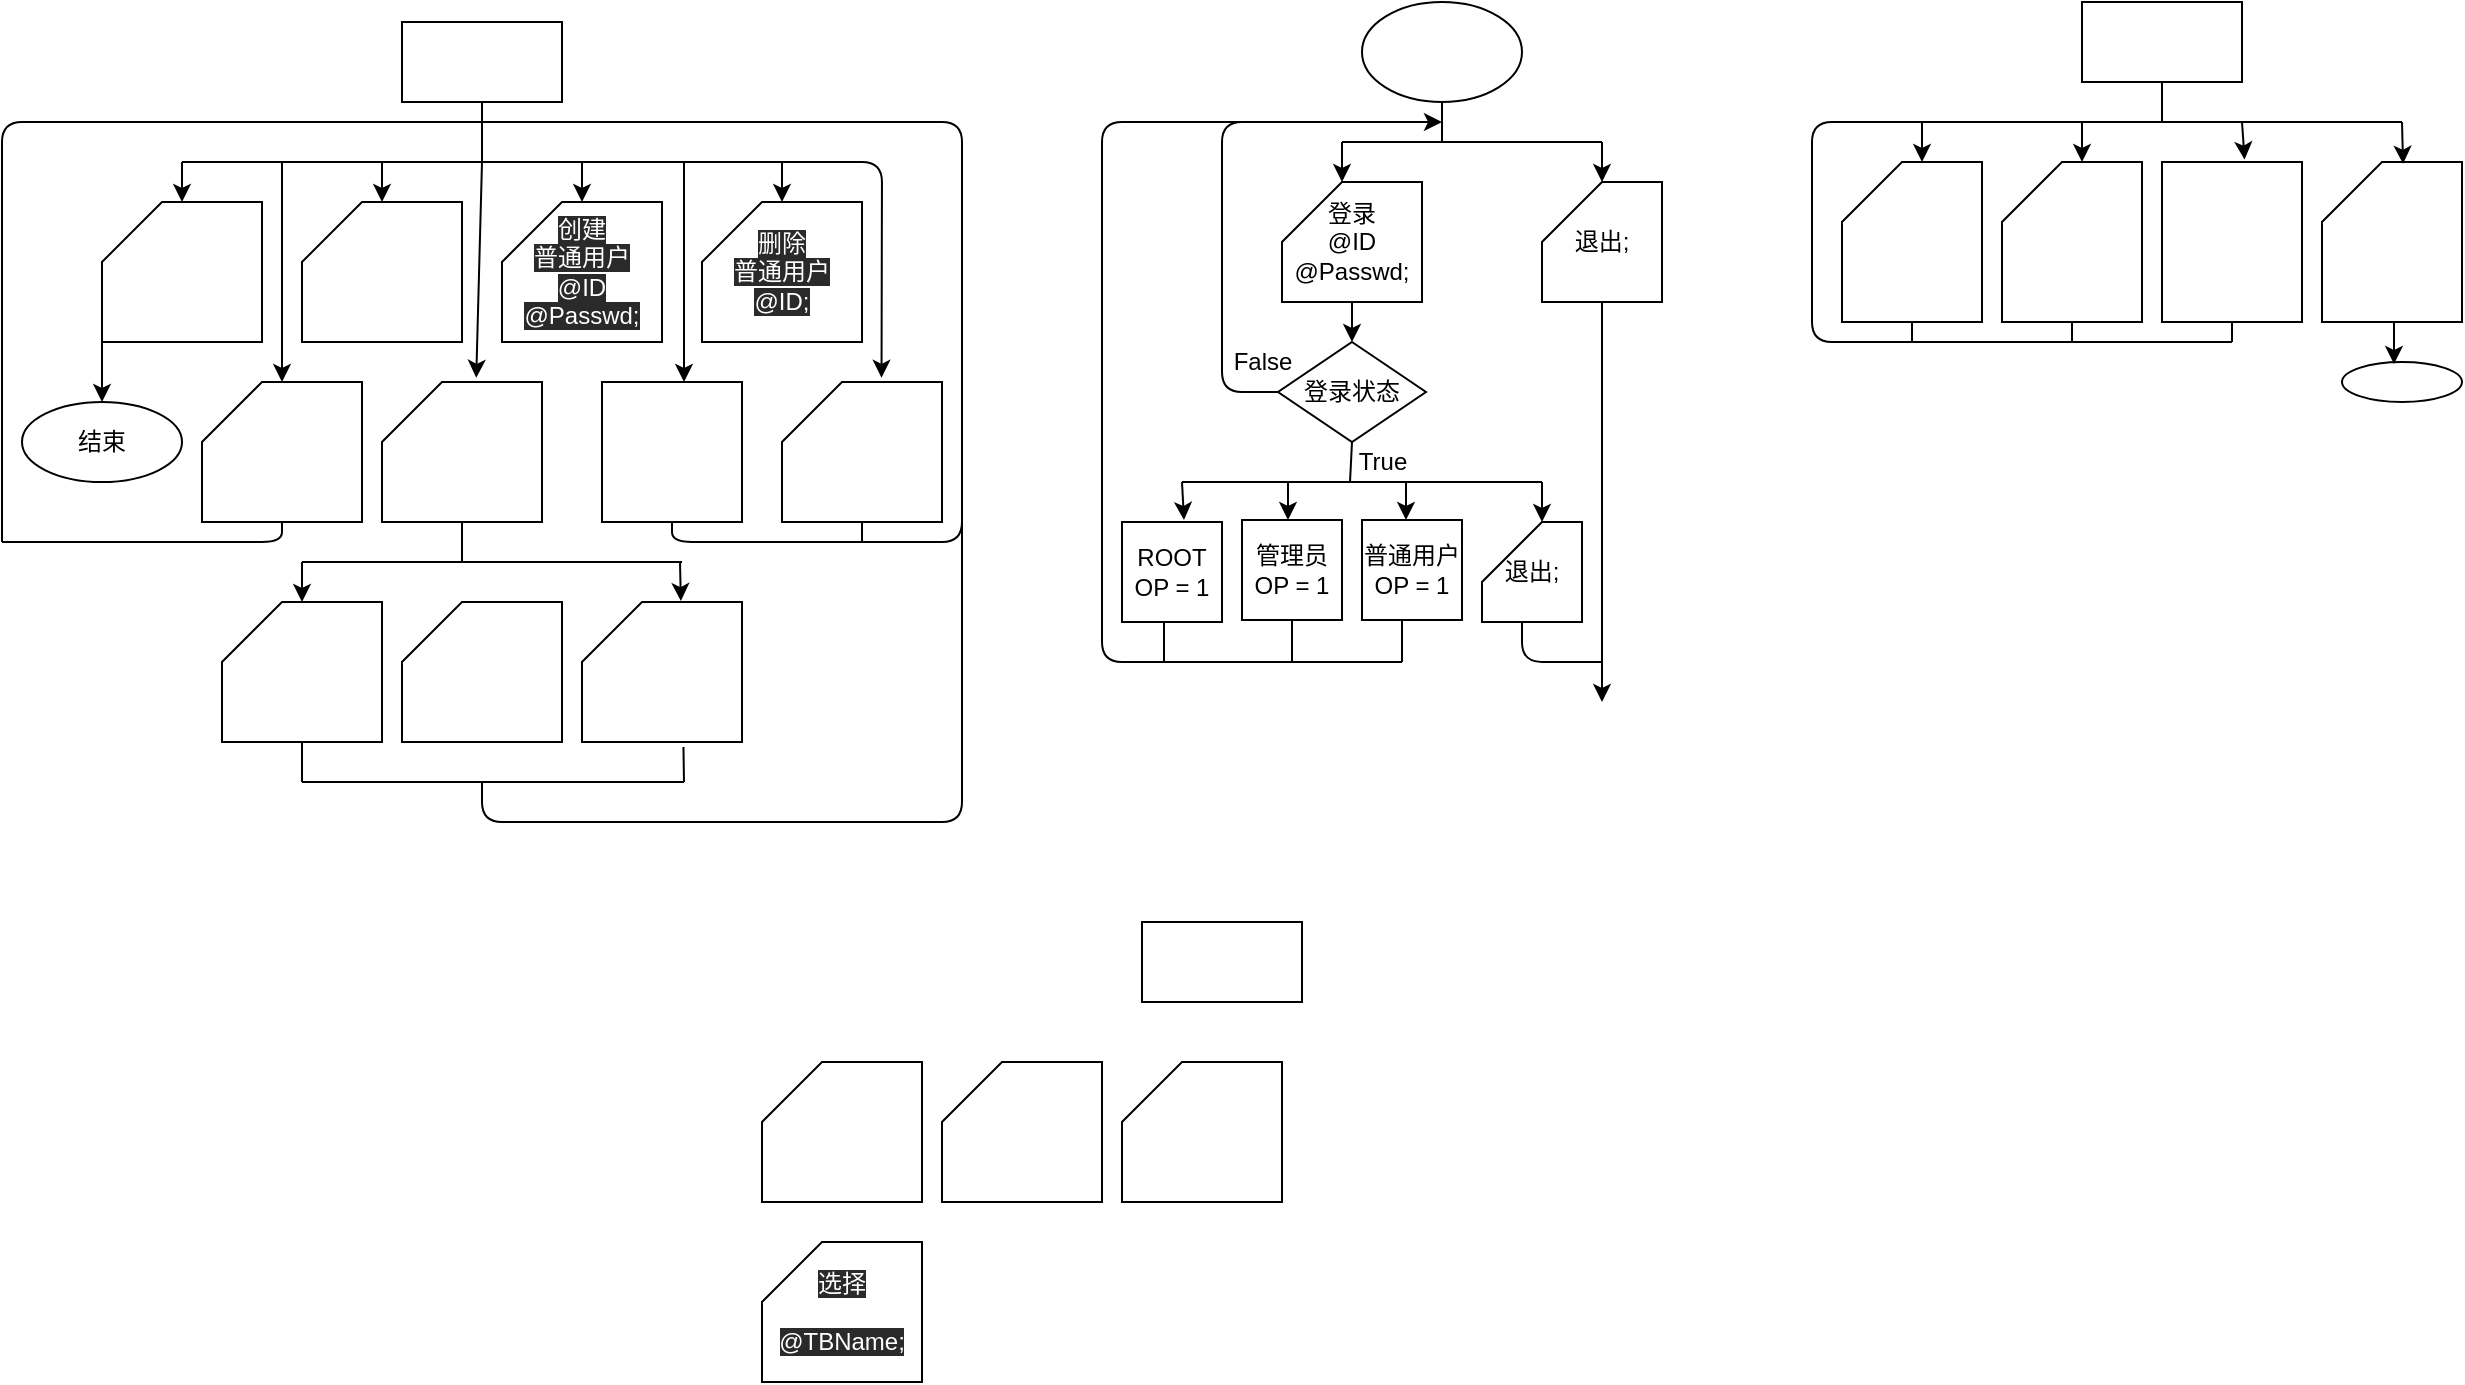 <mxfile>
    <diagram id="j706QnFWbmHLbnGnobgl" name="第 1 页">
        <mxGraphModel dx="636" dy="347" grid="1" gridSize="10" guides="0" tooltips="1" connect="1" arrows="1" fold="1" page="1" pageScale="1" pageWidth="4681" pageHeight="3300" background="none" math="0" shadow="0">
            <root>
                <mxCell id="0"/>
                <object label="Main" id="1">
                    <mxCell style="locked=1;" parent="0"/>
                </object>
                <mxCell id="315" value="开始" style="ellipse;whiteSpace=wrap;html=1;sketch=0;fillColor=none;gradientDirection=west;fontColor=#ffffff;strokeColor=default;fillStyle=auto;gradientColor=none;" parent="1" vertex="1">
                    <mxGeometry x="1940" y="950" width="80" height="50" as="geometry"/>
                </mxCell>
                <mxCell id="353" style="edgeStyle=none;html=1;exitX=0.5;exitY=1;exitDx=0;exitDy=0;exitPerimeter=0;" parent="1" source="333" target="343" edge="1">
                    <mxGeometry relative="1" as="geometry"/>
                </mxCell>
                <mxCell id="333" value="登录&lt;br&gt;@ID&lt;br&gt;@Passwd;" style="shape=card;whiteSpace=wrap;html=1;sketch=0;fillStyle=auto;fillColor=default;gradientColor=none;gradientDirection=west;" parent="1" vertex="1">
                    <mxGeometry x="1900" y="1040" width="70" height="60" as="geometry"/>
                </mxCell>
                <mxCell id="341" value="结束" style="ellipse;whiteSpace=wrap;html=1;sketch=0;fillColor=none;gradientDirection=west;fontColor=#ffffff;strokeColor=#FFFFFF;fillStyle=auto;gradientColor=none;" parent="1" vertex="1">
                    <mxGeometry x="2020" y="1300" width="80" height="50" as="geometry"/>
                </mxCell>
                <mxCell id="349" style="edgeStyle=none;html=1;exitX=0.5;exitY=1;exitDx=0;exitDy=0;exitPerimeter=0;" parent="1" source="342" edge="1">
                    <mxGeometry relative="1" as="geometry">
                        <mxPoint x="2060" y="1300" as="targetPoint"/>
                    </mxGeometry>
                </mxCell>
                <mxCell id="342" value="退出;" style="shape=card;whiteSpace=wrap;html=1;sketch=0;fillStyle=auto;fillColor=default;gradientColor=none;gradientDirection=west;" parent="1" vertex="1">
                    <mxGeometry x="2030" y="1040" width="60" height="60" as="geometry"/>
                </mxCell>
                <mxCell id="351" style="edgeStyle=none;html=1;exitX=0;exitY=0.5;exitDx=0;exitDy=0;" parent="1" source="343" edge="1">
                    <mxGeometry relative="1" as="geometry">
                        <mxPoint x="1980" y="1010" as="targetPoint"/>
                        <Array as="points">
                            <mxPoint x="1870" y="1145"/>
                            <mxPoint x="1870" y="1010"/>
                        </Array>
                        <mxPoint x="1890" y="1160" as="sourcePoint"/>
                    </mxGeometry>
                </mxCell>
                <mxCell id="343" value="登录状态" style="rhombus;whiteSpace=wrap;html=1;sketch=0;fillStyle=auto;fillColor=default;gradientColor=none;gradientDirection=west;" parent="1" vertex="1">
                    <mxGeometry x="1898" y="1120" width="74" height="50" as="geometry"/>
                </mxCell>
                <mxCell id="344" value="" style="endArrow=none;html=1;" parent="1" edge="1">
                    <mxGeometry width="50" height="50" relative="1" as="geometry">
                        <mxPoint x="1930" y="1020" as="sourcePoint"/>
                        <mxPoint x="2060" y="1020" as="targetPoint"/>
                    </mxGeometry>
                </mxCell>
                <mxCell id="346" value="" style="endArrow=none;html=1;entryX=0.5;entryY=1;entryDx=0;entryDy=0;" parent="1" target="315" edge="1">
                    <mxGeometry width="50" height="50" relative="1" as="geometry">
                        <mxPoint x="1980" y="1020" as="sourcePoint"/>
                        <mxPoint x="2070" y="1030" as="targetPoint"/>
                    </mxGeometry>
                </mxCell>
                <mxCell id="347" value="" style="endArrow=classic;html=1;" parent="1" edge="1">
                    <mxGeometry width="50" height="50" relative="1" as="geometry">
                        <mxPoint x="1930" y="1020" as="sourcePoint"/>
                        <mxPoint x="1930" y="1040" as="targetPoint"/>
                    </mxGeometry>
                </mxCell>
                <mxCell id="348" value="" style="endArrow=classic;html=1;entryX=0.5;entryY=0;entryDx=0;entryDy=0;entryPerimeter=0;" parent="1" target="342" edge="1">
                    <mxGeometry width="50" height="50" relative="1" as="geometry">
                        <mxPoint x="2060" y="1020" as="sourcePoint"/>
                        <mxPoint x="1870" y="1050" as="targetPoint"/>
                    </mxGeometry>
                </mxCell>
                <mxCell id="352" value="False" style="text;html=1;align=center;verticalAlign=middle;resizable=0;points=[];autosize=1;strokeColor=none;fillColor=none;" parent="1" vertex="1">
                    <mxGeometry x="1870" y="1120" width="40" height="20" as="geometry"/>
                </mxCell>
                <mxCell id="356" value="管理员&lt;br&gt;OP = 1" style="rounded=0;whiteSpace=wrap;html=1;" parent="1" vertex="1">
                    <mxGeometry x="1880" y="1209" width="50" height="50" as="geometry"/>
                </mxCell>
                <mxCell id="357" value="普通用户&lt;br&gt;OP = 1" style="rounded=0;whiteSpace=wrap;html=1;" parent="1" vertex="1">
                    <mxGeometry x="1940" y="1209" width="50" height="50" as="geometry"/>
                </mxCell>
                <mxCell id="362" value="" style="endArrow=none;html=1;" parent="1" edge="1">
                    <mxGeometry width="50" height="50" relative="1" as="geometry">
                        <mxPoint x="1850" y="1190" as="sourcePoint"/>
                        <mxPoint x="2030" y="1190" as="targetPoint"/>
                    </mxGeometry>
                </mxCell>
                <mxCell id="365" value="" style="endArrow=classic;html=1;entryX=0;entryY=0;entryDx=30;entryDy=0;entryPerimeter=0;" parent="1" edge="1">
                    <mxGeometry width="50" height="50" relative="1" as="geometry">
                        <mxPoint x="1850" y="1190" as="sourcePoint"/>
                        <mxPoint x="1851" y="1209" as="targetPoint"/>
                    </mxGeometry>
                </mxCell>
                <mxCell id="367" value="" style="endArrow=classic;html=1;entryX=0.5;entryY=0;entryDx=0;entryDy=0;" parent="1" edge="1">
                    <mxGeometry width="50" height="50" relative="1" as="geometry">
                        <mxPoint x="1903" y="1190" as="sourcePoint"/>
                        <mxPoint x="1903.0" y="1209" as="targetPoint"/>
                    </mxGeometry>
                </mxCell>
                <mxCell id="368" value="" style="endArrow=classic;html=1;entryX=0.5;entryY=0;entryDx=0;entryDy=0;" parent="1" edge="1">
                    <mxGeometry width="50" height="50" relative="1" as="geometry">
                        <mxPoint x="1962" y="1190" as="sourcePoint"/>
                        <mxPoint x="1962.0" y="1209" as="targetPoint"/>
                    </mxGeometry>
                </mxCell>
                <mxCell id="369" value="" style="endArrow=classic;html=1;entryX=0.6;entryY=0.02;entryDx=0;entryDy=0;entryPerimeter=0;" parent="1" edge="1">
                    <mxGeometry width="50" height="50" relative="1" as="geometry">
                        <mxPoint x="2030" y="1190" as="sourcePoint"/>
                        <mxPoint x="2030.0" y="1210" as="targetPoint"/>
                    </mxGeometry>
                </mxCell>
                <mxCell id="372" value="True" style="text;html=1;align=center;verticalAlign=middle;resizable=0;points=[];autosize=1;strokeColor=none;fillColor=none;" parent="1" vertex="1">
                    <mxGeometry x="1930" y="1170" width="40" height="20" as="geometry"/>
                </mxCell>
                <mxCell id="373" value="" style="endArrow=none;html=1;" parent="1" edge="1">
                    <mxGeometry width="50" height="50" relative="1" as="geometry">
                        <mxPoint x="1960" y="1280" as="sourcePoint"/>
                        <mxPoint x="1880" y="1010" as="targetPoint"/>
                        <Array as="points">
                            <mxPoint x="1810" y="1280"/>
                            <mxPoint x="1810" y="1010"/>
                        </Array>
                    </mxGeometry>
                </mxCell>
                <mxCell id="375" value="" style="endArrow=none;html=1;" parent="1" edge="1">
                    <mxGeometry width="50" height="50" relative="1" as="geometry">
                        <mxPoint x="2060" y="1280" as="sourcePoint"/>
                        <mxPoint x="2020" y="1260" as="targetPoint"/>
                        <Array as="points">
                            <mxPoint x="2020" y="1280"/>
                        </Array>
                    </mxGeometry>
                </mxCell>
                <mxCell id="376" value="" style="endArrow=none;html=1;entryX=0.5;entryY=1;entryDx=0;entryDy=0;" parent="1" target="343" edge="1">
                    <mxGeometry width="50" height="50" relative="1" as="geometry">
                        <mxPoint x="1934" y="1190" as="sourcePoint"/>
                        <mxPoint x="1939" y="1170" as="targetPoint"/>
                    </mxGeometry>
                </mxCell>
                <mxCell id="377" value="" style="endArrow=none;html=1;entryX=0.5;entryY=1;entryDx=0;entryDy=0;" parent="1" edge="1">
                    <mxGeometry width="50" height="50" relative="1" as="geometry">
                        <mxPoint x="1960" y="1280" as="sourcePoint"/>
                        <mxPoint x="1960" y="1259.0" as="targetPoint"/>
                    </mxGeometry>
                </mxCell>
                <mxCell id="378" value="" style="endArrow=none;html=1;entryX=0.5;entryY=1;entryDx=0;entryDy=0;" parent="1" target="356" edge="1">
                    <mxGeometry width="50" height="50" relative="1" as="geometry">
                        <mxPoint x="1905" y="1280" as="sourcePoint"/>
                        <mxPoint x="1700.0" y="1220" as="targetPoint"/>
                    </mxGeometry>
                </mxCell>
                <mxCell id="379" value="" style="endArrow=none;html=1;entryX=0.5;entryY=1;entryDx=0;entryDy=0;" parent="1" edge="1">
                    <mxGeometry width="50" height="50" relative="1" as="geometry">
                        <mxPoint x="1841" y="1280" as="sourcePoint"/>
                        <mxPoint x="1841" y="1260" as="targetPoint"/>
                    </mxGeometry>
                </mxCell>
                <mxCell id="381" value="退出;" style="shape=card;whiteSpace=wrap;html=1;sketch=0;fillStyle=auto;fillColor=default;gradientColor=none;gradientDirection=west;" parent="1" vertex="1">
                    <mxGeometry x="2000" y="1210" width="50" height="50" as="geometry"/>
                </mxCell>
                <mxCell id="382" value="ROOT&lt;br&gt;OP = 1" style="rounded=0;whiteSpace=wrap;html=1;" parent="1" vertex="1">
                    <mxGeometry x="1820" y="1210" width="50" height="50" as="geometry"/>
                </mxCell>
                <object label="ROOT" id="35">
                    <mxCell style="" parent="0"/>
                </object>
                <mxCell id="272" value="结束" style="ellipse;whiteSpace=wrap;html=1;fillColor=none;strokeColor=default;fontColor=#ffffff;rounded=0;gradientDirection=west;sketch=0;fillStyle=auto;gradientColor=none;" parent="35" vertex="1">
                    <mxGeometry x="2430" y="1130" width="60" height="20" as="geometry"/>
                </mxCell>
                <mxCell id="274" value="" style="endArrow=none;html=1;strokeColor=default;fontSize=12;fillColor=none;fontColor=#ffffff;sketch=0;gradientDirection=west;fillStyle=auto;gradientColor=none;" parent="35" edge="1">
                    <mxGeometry width="50" height="50" relative="1" as="geometry">
                        <mxPoint x="2290" y="1010" as="sourcePoint"/>
                        <mxPoint x="2460" y="1010" as="targetPoint"/>
                    </mxGeometry>
                </mxCell>
                <mxCell id="275" value="" style="endArrow=classic;html=1;strokeColor=default;fontSize=12;fillColor=none;fontColor=#ffffff;sketch=0;gradientDirection=west;fillStyle=auto;gradientColor=none;" parent="35" edge="1">
                    <mxGeometry width="50" height="50" relative="1" as="geometry">
                        <mxPoint x="2220" y="1010" as="sourcePoint"/>
                        <mxPoint x="2220" y="1030" as="targetPoint"/>
                    </mxGeometry>
                </mxCell>
                <mxCell id="276" value="" style="endArrow=classic;html=1;entryX=0.59;entryY=-0.015;entryDx=0;entryDy=0;strokeColor=default;fontSize=12;fillColor=none;fontColor=#ffffff;sketch=0;gradientDirection=west;fillStyle=auto;gradientColor=none;entryPerimeter=0;" parent="35" edge="1" target="391">
                    <mxGeometry width="50" height="50" relative="1" as="geometry">
                        <mxPoint x="2380" y="1010" as="sourcePoint"/>
                        <mxPoint x="2410" y="1030" as="targetPoint"/>
                    </mxGeometry>
                </mxCell>
                <mxCell id="277" value="" style="endArrow=classic;html=1;strokeColor=default;fontSize=12;fillColor=none;fontColor=#ffffff;sketch=0;gradientDirection=west;fillStyle=auto;gradientColor=none;" parent="35" edge="1">
                    <mxGeometry width="50" height="50" relative="1" as="geometry">
                        <mxPoint x="2300" y="1010" as="sourcePoint"/>
                        <mxPoint x="2300" y="1030" as="targetPoint"/>
                    </mxGeometry>
                </mxCell>
                <mxCell id="278" value="" style="endArrow=none;html=1;entryX=0.5;entryY=1;entryDx=0;entryDy=0;strokeColor=default;fontSize=12;fillColor=none;fontColor=#ffffff;sketch=0;gradientDirection=west;fillStyle=auto;gradientColor=none;" parent="35" target="280" edge="1">
                    <mxGeometry width="50" height="50" relative="1" as="geometry">
                        <mxPoint x="2340" y="1010" as="sourcePoint"/>
                        <mxPoint x="2140" y="1060" as="targetPoint"/>
                    </mxGeometry>
                </mxCell>
                <mxCell id="280" value="Root用户&lt;br&gt;OP = 0" style="rounded=0;whiteSpace=wrap;html=1;fillColor=none;fontColor=#ffffff;strokeColor=default;sketch=0;gradientDirection=west;fillStyle=auto;gradientColor=none;" parent="35" vertex="1">
                    <mxGeometry x="2300" y="950" width="80" height="40" as="geometry"/>
                </mxCell>
                <mxCell id="282" value="" style="edgeStyle=none;html=1;strokeColor=default;fontSize=12;fillColor=none;fontColor=#ffffff;sketch=0;gradientDirection=west;fillStyle=auto;gradientColor=none;exitX=0.5;exitY=1;exitDx=0;exitDy=0;exitPerimeter=0;" parent="35" edge="1">
                    <mxGeometry relative="1" as="geometry">
                        <mxPoint x="2456" y="1110" as="sourcePoint"/>
                        <mxPoint x="2456" y="1131" as="targetPoint"/>
                    </mxGeometry>
                </mxCell>
                <mxCell id="385" value="&lt;span style=&quot;color: rgb(255 , 255 , 255)&quot;&gt;创建&lt;/span&gt;&lt;br style=&quot;color: rgb(255 , 255 , 255)&quot;&gt;&lt;span style=&quot;color: rgb(255 , 255 , 255)&quot;&gt;管理员&lt;/span&gt;&lt;br style=&quot;color: rgb(255 , 255 , 255)&quot;&gt;&lt;span style=&quot;color: rgb(255 , 255 , 255)&quot;&gt;@ID&lt;/span&gt;&lt;br style=&quot;color: rgb(255 , 255 , 255)&quot;&gt;&lt;span style=&quot;color: rgb(255 , 255 , 255)&quot;&gt;@Passwd;&lt;/span&gt;" style="shape=card;whiteSpace=wrap;html=1;sketch=0;fillStyle=auto;fillColor=default;gradientColor=none;gradientDirection=west;" parent="35" vertex="1">
                    <mxGeometry x="2260" y="1030" width="70" height="80" as="geometry"/>
                </mxCell>
                <mxCell id="387" value="&lt;span style=&quot;color: rgb(255 , 255 , 255)&quot;&gt;删除&lt;/span&gt;&lt;br style=&quot;color: rgb(255 , 255 , 255)&quot;&gt;&lt;span style=&quot;color: rgb(255 , 255 , 255)&quot;&gt;管理员&lt;/span&gt;&lt;br style=&quot;color: rgb(255 , 255 , 255)&quot;&gt;&lt;span style=&quot;color: rgb(255 , 255 , 255)&quot;&gt;@ID;&lt;/span&gt;" style="shape=card;whiteSpace=wrap;html=1;sketch=0;fillStyle=auto;fillColor=default;gradientColor=none;gradientDirection=west;" parent="35" vertex="1">
                    <mxGeometry x="2180" y="1030" width="70" height="80" as="geometry"/>
                </mxCell>
                <mxCell id="390" value="&lt;font color=&quot;#ffffff&quot;&gt;退出;&lt;/font&gt;" style="shape=card;whiteSpace=wrap;html=1;sketch=0;fillStyle=auto;fillColor=default;gradientColor=none;gradientDirection=west;" parent="35" vertex="1">
                    <mxGeometry x="2420" y="1030" width="70" height="80" as="geometry"/>
                </mxCell>
                <mxCell id="391" value="管理员用户&lt;br&gt;OP&amp;nbsp; = 1" style="rounded=0;whiteSpace=wrap;html=1;gradientDirection=west;fillColor=none;fontColor=#ffffff;strokeColor=default;sketch=0;fillStyle=auto;gradientColor=none;" parent="35" vertex="1">
                    <mxGeometry x="2340" y="1030" width="70" height="80" as="geometry"/>
                </mxCell>
                <mxCell id="393" value="" style="endArrow=none;html=1;strokeColor=default;" parent="35" edge="1">
                    <mxGeometry width="50" height="50" relative="1" as="geometry">
                        <mxPoint x="2295" y="1010" as="sourcePoint"/>
                        <mxPoint x="2375" y="1120" as="targetPoint"/>
                        <Array as="points">
                            <mxPoint x="2165" y="1010"/>
                            <mxPoint x="2165" y="1120"/>
                        </Array>
                    </mxGeometry>
                </mxCell>
                <mxCell id="395" value="" style="endArrow=none;html=1;strokeColor=default;entryX=0.5;entryY=1;entryDx=0;entryDy=0;entryPerimeter=0;" parent="35" target="385" edge="1">
                    <mxGeometry width="50" height="50" relative="1" as="geometry">
                        <mxPoint x="2295" y="1120" as="sourcePoint"/>
                        <mxPoint x="2280" y="1040" as="targetPoint"/>
                    </mxGeometry>
                </mxCell>
                <mxCell id="396" value="" style="endArrow=none;html=1;strokeColor=default;entryX=0.5;entryY=1;entryDx=0;entryDy=0;" parent="35" target="391" edge="1">
                    <mxGeometry width="50" height="50" relative="1" as="geometry">
                        <mxPoint x="2375" y="1120" as="sourcePoint"/>
                        <mxPoint x="2290" y="1050" as="targetPoint"/>
                    </mxGeometry>
                </mxCell>
                <mxCell id="397" value="" style="endArrow=none;html=1;strokeColor=default;exitX=0.5;exitY=1;exitDx=0;exitDy=0;exitPerimeter=0;" parent="35" source="387" edge="1">
                    <mxGeometry width="50" height="50" relative="1" as="geometry">
                        <mxPoint x="2250" y="1110" as="sourcePoint"/>
                        <mxPoint x="2215" y="1120" as="targetPoint"/>
                    </mxGeometry>
                </mxCell>
                <mxCell id="462" value="" style="endArrow=classic;html=1;entryX=0.579;entryY=0.011;entryDx=0;entryDy=0;strokeColor=default;fontSize=12;fillColor=none;fontColor=#ffffff;sketch=0;gradientDirection=west;fillStyle=auto;gradientColor=none;entryPerimeter=0;" edge="1" parent="35" target="390">
                    <mxGeometry width="50" height="50" relative="1" as="geometry">
                        <mxPoint x="2460" y="1010" as="sourcePoint"/>
                        <mxPoint x="2391.3" y="1038.8" as="targetPoint"/>
                    </mxGeometry>
                </mxCell>
                <object label="管理员" id="285">
                    <mxCell style="locked=1;" parent="0"/>
                </object>
                <mxCell id="291" value="" style="endArrow=none;html=1;fillColor=none;strokeColor=default;fontSize=12;fontColor=#ffffff;sketch=0;gradientDirection=west;fillStyle=auto;gradientColor=none;" parent="285" edge="1">
                    <mxGeometry width="50" height="50" relative="1" as="geometry">
                        <mxPoint x="1350" y="1030" as="sourcePoint"/>
                        <mxPoint x="1650" y="1030" as="targetPoint"/>
                    </mxGeometry>
                </mxCell>
                <mxCell id="295" value="" style="endArrow=none;html=1;entryX=0.5;entryY=1;entryDx=0;entryDy=0;fillColor=none;strokeColor=default;fontSize=12;fontColor=#ffffff;sketch=0;gradientDirection=west;fillStyle=auto;gradientColor=none;" parent="285" target="297" edge="1">
                    <mxGeometry width="50" height="50" relative="1" as="geometry">
                        <mxPoint x="1500" y="1030" as="sourcePoint"/>
                        <mxPoint x="1460" y="1080" as="targetPoint"/>
                    </mxGeometry>
                </mxCell>
                <mxCell id="297" value="管理员用户&lt;br&gt;OP = 1" style="rounded=0;whiteSpace=wrap;html=1;fillColor=none;fontColor=#ffffff;strokeColor=default;sketch=0;gradientDirection=west;fillStyle=auto;gradientColor=none;" parent="285" vertex="1">
                    <mxGeometry x="1460" y="960" width="80" height="40" as="geometry"/>
                </mxCell>
                <mxCell id="301" value="普通用户&lt;br&gt;OP&amp;nbsp; = 2" style="rounded=0;whiteSpace=wrap;html=1;gradientDirection=west;fillColor=none;fontColor=#ffffff;strokeColor=default;sketch=0;fillStyle=auto;gradientColor=none;" parent="285" vertex="1">
                    <mxGeometry x="1560" y="1140" width="70" height="70" as="geometry"/>
                </mxCell>
                <mxCell id="312" value="" style="ellipse;whiteSpace=wrap;html=1;sketch=0;fillColor=none;gradientColor=none;gradientDirection=west;opacity=0;strokeColor=default;fontColor=#ffffff;fillStyle=auto;" parent="285" vertex="1">
                    <mxGeometry x="1820" y="1170" width="120" height="80" as="geometry"/>
                </mxCell>
                <mxCell id="313" value="" style="ellipse;whiteSpace=wrap;html=1;sketch=0;fillColor=none;gradientColor=none;gradientDirection=west;opacity=0;strokeColor=default;fontColor=#ffffff;fillStyle=auto;" parent="285" vertex="1">
                    <mxGeometry x="1820" y="1170" width="120" height="80" as="geometry"/>
                </mxCell>
                <mxCell id="400" value="&lt;span style=&quot;color: rgb(255 , 255 , 255)&quot;&gt;删除&lt;/span&gt;&lt;br style=&quot;color: rgb(255 , 255 , 255)&quot;&gt;&lt;span style=&quot;color: rgb(255 , 255 , 255)&quot;&gt;数据库&lt;/span&gt;&lt;br style=&quot;color: rgb(255 , 255 , 255)&quot;&gt;&lt;span style=&quot;color: rgb(255 , 255 , 255)&quot;&gt;@DBName;&lt;/span&gt;" style="shape=card;whiteSpace=wrap;html=1;sketch=0;fillStyle=auto;fillColor=default;gradientColor=none;gradientDirection=west;" vertex="1" parent="285">
                    <mxGeometry x="1360" y="1140" width="80" height="70" as="geometry"/>
                </mxCell>
                <mxCell id="401" value="&lt;span style=&quot;font-family: helvetica; font-size: 12px; font-style: normal; font-weight: 400; letter-spacing: normal; text-align: center; text-indent: 0px; text-transform: none; word-spacing: 0px; background-color: rgb(42, 42, 42); color: rgb(255, 255, 255);&quot;&gt;删除&lt;/span&gt;&lt;br style=&quot;font-family: helvetica; font-size: 12px; font-style: normal; font-weight: 400; letter-spacing: normal; text-align: center; text-indent: 0px; text-transform: none; word-spacing: 0px; background-color: rgb(42, 42, 42); color: rgb(255, 255, 255);&quot;&gt;&lt;span style=&quot;font-family: helvetica; font-size: 12px; font-style: normal; font-weight: 400; letter-spacing: normal; text-align: center; text-indent: 0px; text-transform: none; word-spacing: 0px; background-color: rgb(42, 42, 42); color: rgb(255, 255, 255);&quot;&gt;普通用户&lt;/span&gt;&lt;br style=&quot;font-family: helvetica; font-size: 12px; font-style: normal; font-weight: 400; letter-spacing: normal; text-align: center; text-indent: 0px; text-transform: none; word-spacing: 0px; background-color: rgb(42, 42, 42); color: rgb(255, 255, 255);&quot;&gt;&lt;span style=&quot;font-family: helvetica; font-size: 12px; font-style: normal; font-weight: 400; letter-spacing: normal; text-align: center; text-indent: 0px; text-transform: none; word-spacing: 0px; background-color: rgb(42, 42, 42); color: rgb(255, 255, 255);&quot;&gt;@ID;&lt;/span&gt;" style="shape=card;whiteSpace=wrap;html=1;sketch=0;fillStyle=auto;fillColor=default;gradientColor=none;gradientDirection=west;" vertex="1" parent="285">
                    <mxGeometry x="1610" y="1050" width="80" height="70" as="geometry"/>
                </mxCell>
                <mxCell id="402" value="&lt;span style=&quot;color: rgb(255 , 255 , 255)&quot;&gt;创建&lt;/span&gt;&lt;br style=&quot;color: rgb(255 , 255 , 255)&quot;&gt;&lt;span style=&quot;color: rgb(255 , 255 , 255)&quot;&gt;数据库&lt;/span&gt;&lt;br style=&quot;color: rgb(255 , 255 , 255)&quot;&gt;&lt;span style=&quot;color: rgb(255 , 255 , 255)&quot;&gt;@DBName;&lt;/span&gt;" style="shape=card;whiteSpace=wrap;html=1;sketch=0;fillStyle=auto;fillColor=default;gradientColor=none;gradientDirection=west;" vertex="1" parent="285">
                    <mxGeometry x="1410" y="1050" width="80" height="70" as="geometry"/>
                </mxCell>
                <mxCell id="403" value="&lt;span style=&quot;color: rgb(255, 255, 255); font-family: helvetica; font-size: 12px; font-style: normal; font-weight: 400; letter-spacing: normal; text-align: center; text-indent: 0px; text-transform: none; word-spacing: 0px; background-color: rgb(42, 42, 42); display: inline; float: none;&quot;&gt;创建&lt;/span&gt;&lt;br style=&quot;color: rgb(255, 255, 255); font-family: helvetica; font-size: 12px; font-style: normal; font-weight: 400; letter-spacing: normal; text-align: center; text-indent: 0px; text-transform: none; word-spacing: 0px; background-color: rgb(42, 42, 42);&quot;&gt;&lt;span style=&quot;color: rgb(255, 255, 255); font-family: helvetica; font-size: 12px; font-style: normal; font-weight: 400; letter-spacing: normal; text-align: center; text-indent: 0px; text-transform: none; word-spacing: 0px; background-color: rgb(42, 42, 42); display: inline; float: none;&quot;&gt;普通用户&lt;/span&gt;&lt;br style=&quot;color: rgb(255, 255, 255); font-family: helvetica; font-size: 12px; font-style: normal; font-weight: 400; letter-spacing: normal; text-align: center; text-indent: 0px; text-transform: none; word-spacing: 0px; background-color: rgb(42, 42, 42);&quot;&gt;&lt;span style=&quot;color: rgb(255, 255, 255); font-family: helvetica; font-size: 12px; font-style: normal; font-weight: 400; letter-spacing: normal; text-align: center; text-indent: 0px; text-transform: none; word-spacing: 0px; background-color: rgb(42, 42, 42); display: inline; float: none;&quot;&gt;@ID&lt;/span&gt;&lt;br style=&quot;color: rgb(255, 255, 255); font-family: helvetica; font-size: 12px; font-style: normal; font-weight: 400; letter-spacing: normal; text-align: center; text-indent: 0px; text-transform: none; word-spacing: 0px; background-color: rgb(42, 42, 42);&quot;&gt;&lt;span style=&quot;color: rgb(255, 255, 255); font-family: helvetica; font-size: 12px; font-style: normal; font-weight: 400; letter-spacing: normal; text-align: center; text-indent: 0px; text-transform: none; word-spacing: 0px; background-color: rgb(42, 42, 42); display: inline; float: none;&quot;&gt;@Passwd;&lt;/span&gt;" style="shape=card;whiteSpace=wrap;html=1;sketch=0;fillStyle=auto;fillColor=default;gradientColor=none;gradientDirection=west;" vertex="1" parent="285">
                    <mxGeometry x="1510" y="1050" width="80" height="70" as="geometry"/>
                </mxCell>
                <mxCell id="429" style="edgeStyle=none;html=1;exitX=0;exitY=0;exitDx=0;exitDy=50;exitPerimeter=0;entryX=0.5;entryY=0;entryDx=0;entryDy=0;" edge="1" parent="285" source="414" target="428">
                    <mxGeometry relative="1" as="geometry">
                        <mxPoint x="1270" y="1100" as="targetPoint"/>
                    </mxGeometry>
                </mxCell>
                <mxCell id="414" value="&lt;font color=&quot;#ffffff&quot;&gt;退出;&lt;/font&gt;" style="shape=card;whiteSpace=wrap;html=1;sketch=0;fillStyle=auto;fillColor=default;gradientColor=none;gradientDirection=west;" vertex="1" parent="285">
                    <mxGeometry x="1310" y="1050" width="80" height="70" as="geometry"/>
                </mxCell>
                <mxCell id="422" value="" style="endArrow=classic;html=1;entryX=0.5;entryY=0;entryDx=0;entryDy=0;entryPerimeter=0;" edge="1" parent="285" target="414">
                    <mxGeometry width="50" height="50" relative="1" as="geometry">
                        <mxPoint x="1350" y="1030" as="sourcePoint"/>
                        <mxPoint x="1320" y="1050" as="targetPoint"/>
                    </mxGeometry>
                </mxCell>
                <mxCell id="423" value="" style="endArrow=classic;html=1;entryX=0.5;entryY=0;entryDx=0;entryDy=0;entryPerimeter=0;" edge="1" parent="285" target="400">
                    <mxGeometry width="50" height="50" relative="1" as="geometry">
                        <mxPoint x="1400" y="1030" as="sourcePoint"/>
                        <mxPoint x="1610" y="1080" as="targetPoint"/>
                    </mxGeometry>
                </mxCell>
                <mxCell id="424" value="" style="endArrow=classic;html=1;entryX=0.5;entryY=0;entryDx=0;entryDy=0;entryPerimeter=0;" edge="1" parent="285" target="402">
                    <mxGeometry width="50" height="50" relative="1" as="geometry">
                        <mxPoint x="1450" y="1030" as="sourcePoint"/>
                        <mxPoint x="1620" y="1090" as="targetPoint"/>
                    </mxGeometry>
                </mxCell>
                <mxCell id="425" value="" style="endArrow=classic;html=1;entryX=0.5;entryY=0;entryDx=0;entryDy=0;entryPerimeter=0;" edge="1" parent="285" target="403">
                    <mxGeometry width="50" height="50" relative="1" as="geometry">
                        <mxPoint x="1550" y="1030" as="sourcePoint"/>
                        <mxPoint x="1630" y="1100" as="targetPoint"/>
                    </mxGeometry>
                </mxCell>
                <mxCell id="426" value="" style="endArrow=classic;html=1;entryX=0.5;entryY=0;entryDx=0;entryDy=0;entryPerimeter=0;" edge="1" parent="285" target="401">
                    <mxGeometry width="50" height="50" relative="1" as="geometry">
                        <mxPoint x="1650" y="1030" as="sourcePoint"/>
                        <mxPoint x="1640" y="1110" as="targetPoint"/>
                    </mxGeometry>
                </mxCell>
                <mxCell id="427" value="" style="endArrow=classic;html=1;entryX=0.5;entryY=0;entryDx=0;entryDy=0;" edge="1" parent="285">
                    <mxGeometry width="50" height="50" relative="1" as="geometry">
                        <mxPoint x="1601" y="1030" as="sourcePoint"/>
                        <mxPoint x="1601" y="1140.0" as="targetPoint"/>
                    </mxGeometry>
                </mxCell>
                <mxCell id="428" value="结束" style="ellipse;whiteSpace=wrap;html=1;" vertex="1" parent="285">
                    <mxGeometry x="1270" y="1150" width="80" height="40" as="geometry"/>
                </mxCell>
                <mxCell id="434" value="&lt;font color=&quot;#ffffff&quot;&gt;选择&lt;/font&gt;&lt;br style=&quot;color: rgb(255 , 255 , 255)&quot;&gt;&lt;span style=&quot;color: rgb(255 , 255 , 255)&quot;&gt;数据库&lt;/span&gt;&lt;br style=&quot;color: rgb(255 , 255 , 255)&quot;&gt;&lt;span style=&quot;color: rgb(255 , 255 , 255)&quot;&gt;@DBName;&lt;/span&gt;" style="shape=card;whiteSpace=wrap;html=1;sketch=0;fillStyle=auto;fillColor=default;gradientColor=none;gradientDirection=west;" vertex="1" parent="285">
                    <mxGeometry x="1450" y="1140" width="80" height="70" as="geometry"/>
                </mxCell>
                <mxCell id="436" value="" style="endArrow=classic;html=1;entryX=0.589;entryY=-0.03;entryDx=0;entryDy=0;entryPerimeter=0;" edge="1" parent="285" target="434">
                    <mxGeometry width="50" height="50" relative="1" as="geometry">
                        <mxPoint x="1500" y="1030" as="sourcePoint"/>
                        <mxPoint x="1460" y="1060.0" as="targetPoint"/>
                    </mxGeometry>
                </mxCell>
                <mxCell id="437" value="&lt;font color=&quot;#ffffff&quot;&gt;创建&lt;/font&gt;&lt;br style=&quot;color: rgb(255 , 255 , 255)&quot;&gt;&lt;font color=&quot;#ffffff&quot;&gt;表&lt;/font&gt;&lt;br style=&quot;color: rgb(255 , 255 , 255)&quot;&gt;&lt;span style=&quot;color: rgb(255 , 255 , 255)&quot;&gt;@TBName;&lt;/span&gt;" style="shape=card;whiteSpace=wrap;html=1;sketch=0;fillStyle=auto;fillColor=default;gradientColor=none;gradientDirection=west;" vertex="1" parent="285">
                    <mxGeometry x="1370" y="1250" width="80" height="70" as="geometry"/>
                </mxCell>
                <mxCell id="438" value="" style="endArrow=none;html=1;" edge="1" parent="285">
                    <mxGeometry width="50" height="50" relative="1" as="geometry">
                        <mxPoint x="1260" y="1220" as="sourcePoint"/>
                        <mxPoint x="1500" y="1010" as="targetPoint"/>
                        <Array as="points">
                            <mxPoint x="1260" y="1010"/>
                        </Array>
                    </mxGeometry>
                </mxCell>
                <mxCell id="439" value="" style="endArrow=none;html=1;entryX=0.5;entryY=1;entryDx=0;entryDy=0;" edge="1" parent="285" target="301">
                    <mxGeometry width="50" height="50" relative="1" as="geometry">
                        <mxPoint x="1500" y="1010" as="sourcePoint"/>
                        <mxPoint x="1600" y="1190" as="targetPoint"/>
                        <Array as="points">
                            <mxPoint x="1740" y="1010"/>
                            <mxPoint x="1740" y="1220"/>
                            <mxPoint x="1595" y="1220"/>
                        </Array>
                    </mxGeometry>
                </mxCell>
                <mxCell id="440" value="" style="endArrow=none;html=1;exitX=0.5;exitY=1;exitDx=0;exitDy=0;exitPerimeter=0;" edge="1" parent="285" source="400">
                    <mxGeometry width="50" height="50" relative="1" as="geometry">
                        <mxPoint x="1560" y="1250" as="sourcePoint"/>
                        <mxPoint x="1260" y="1220" as="targetPoint"/>
                        <Array as="points">
                            <mxPoint x="1400" y="1220"/>
                        </Array>
                    </mxGeometry>
                </mxCell>
                <mxCell id="443" value="&lt;font color=&quot;#ffffff&quot;&gt;删除&lt;/font&gt;&lt;br style=&quot;color: rgb(255 , 255 , 255)&quot;&gt;&lt;font color=&quot;#ffffff&quot;&gt;表&lt;/font&gt;&lt;br style=&quot;color: rgb(255 , 255 , 255)&quot;&gt;&lt;span style=&quot;color: rgb(255 , 255 , 255)&quot;&gt;@TBName;&lt;/span&gt;" style="shape=card;whiteSpace=wrap;html=1;sketch=0;fillStyle=auto;fillColor=default;gradientColor=none;gradientDirection=west;" vertex="1" parent="285">
                    <mxGeometry x="1550" y="1250" width="80" height="70" as="geometry"/>
                </mxCell>
                <mxCell id="444" value="" style="endArrow=none;html=1;" edge="1" parent="285">
                    <mxGeometry width="50" height="50" relative="1" as="geometry">
                        <mxPoint x="1410" y="1340" as="sourcePoint"/>
                        <mxPoint x="1601" y="1340" as="targetPoint"/>
                    </mxGeometry>
                </mxCell>
                <mxCell id="445" value="" style="endArrow=none;html=1;" edge="1" parent="285">
                    <mxGeometry width="50" height="50" relative="1" as="geometry">
                        <mxPoint x="1410" y="1230" as="sourcePoint"/>
                        <mxPoint x="1600" y="1230" as="targetPoint"/>
                    </mxGeometry>
                </mxCell>
                <mxCell id="446" value="" style="endArrow=none;html=1;entryX=0.5;entryY=1;entryDx=0;entryDy=0;entryPerimeter=0;" edge="1" parent="285" target="437">
                    <mxGeometry width="50" height="50" relative="1" as="geometry">
                        <mxPoint x="1410" y="1340" as="sourcePoint"/>
                        <mxPoint x="1730" y="1250" as="targetPoint"/>
                    </mxGeometry>
                </mxCell>
                <mxCell id="447" value="" style="endArrow=none;html=1;entryX=0.634;entryY=1.036;entryDx=0;entryDy=0;entryPerimeter=0;" edge="1" parent="285" target="443">
                    <mxGeometry width="50" height="50" relative="1" as="geometry">
                        <mxPoint x="1601" y="1340" as="sourcePoint"/>
                        <mxPoint x="1740" y="1260" as="targetPoint"/>
                    </mxGeometry>
                </mxCell>
                <mxCell id="448" value="" style="endArrow=none;html=1;" edge="1" parent="285">
                    <mxGeometry width="50" height="50" relative="1" as="geometry">
                        <mxPoint x="1500" y="1340" as="sourcePoint"/>
                        <mxPoint x="1740" y="1170" as="targetPoint"/>
                        <Array as="points">
                            <mxPoint x="1500" y="1360"/>
                            <mxPoint x="1740" y="1360"/>
                        </Array>
                    </mxGeometry>
                </mxCell>
                <mxCell id="449" value="" style="endArrow=none;html=1;exitX=0.5;exitY=1;exitDx=0;exitDy=0;exitPerimeter=0;" edge="1" parent="285" source="434">
                    <mxGeometry width="50" height="50" relative="1" as="geometry">
                        <mxPoint x="1710" y="1330" as="sourcePoint"/>
                        <mxPoint x="1490" y="1230" as="targetPoint"/>
                    </mxGeometry>
                </mxCell>
                <mxCell id="450" value="" style="endArrow=classic;html=1;entryX=0.618;entryY=-0.007;entryDx=0;entryDy=0;entryPerimeter=0;" edge="1" parent="285" target="443">
                    <mxGeometry width="50" height="50" relative="1" as="geometry">
                        <mxPoint x="1599" y="1230" as="sourcePoint"/>
                        <mxPoint x="1550" y="1250" as="targetPoint"/>
                    </mxGeometry>
                </mxCell>
                <mxCell id="451" value="" style="endArrow=classic;html=1;entryX=0.5;entryY=0;entryDx=0;entryDy=0;entryPerimeter=0;" edge="1" parent="285" target="437">
                    <mxGeometry width="50" height="50" relative="1" as="geometry">
                        <mxPoint x="1410" y="1230" as="sourcePoint"/>
                        <mxPoint x="1720" y="1240" as="targetPoint"/>
                    </mxGeometry>
                </mxCell>
                <mxCell id="454" value="&lt;font color=&quot;#ffffff&quot;&gt;重命名&lt;/font&gt;&lt;br style=&quot;color: rgb(255 , 255 , 255)&quot;&gt;&lt;span style=&quot;color: rgb(255 , 255 , 255)&quot;&gt;数据库&lt;/span&gt;&lt;br style=&quot;color: rgb(255 , 255 , 255)&quot;&gt;&lt;span style=&quot;color: rgb(255 , 255 , 255)&quot;&gt;@DBName;&lt;/span&gt;" style="shape=card;whiteSpace=wrap;html=1;sketch=0;fillStyle=auto;fillColor=default;gradientColor=none;gradientDirection=west;" vertex="1" parent="285">
                    <mxGeometry x="1650" y="1140" width="80" height="70" as="geometry"/>
                </mxCell>
                <mxCell id="455" value="" style="endArrow=none;html=1;entryX=0.5;entryY=1;entryDx=0;entryDy=0;entryPerimeter=0;" edge="1" parent="285" target="454">
                    <mxGeometry width="50" height="50" relative="1" as="geometry">
                        <mxPoint x="1690" y="1220" as="sourcePoint"/>
                        <mxPoint x="1590.0" y="1270" as="targetPoint"/>
                        <Array as="points"/>
                    </mxGeometry>
                </mxCell>
                <mxCell id="456" value="" style="endArrow=classic;html=1;entryX=0.622;entryY=-0.03;entryDx=0;entryDy=0;entryPerimeter=0;" edge="1" parent="285" target="454">
                    <mxGeometry width="50" height="50" relative="1" as="geometry">
                        <mxPoint x="1650" y="1030" as="sourcePoint"/>
                        <mxPoint x="1660" y="1060" as="targetPoint"/>
                        <Array as="points">
                            <mxPoint x="1700" y="1030"/>
                        </Array>
                    </mxGeometry>
                </mxCell>
                <mxCell id="457" value="&lt;font color=&quot;#ffffff&quot;&gt;重命名&lt;/font&gt;&lt;br style=&quot;color: rgb(255 , 255 , 255)&quot;&gt;&lt;font color=&quot;#ffffff&quot;&gt;表&lt;/font&gt;&lt;br style=&quot;color: rgb(255 , 255 , 255)&quot;&gt;&lt;span style=&quot;color: rgb(255 , 255 , 255)&quot;&gt;@TBName;&lt;/span&gt;" style="shape=card;whiteSpace=wrap;html=1;sketch=0;fillStyle=auto;fillColor=default;gradientColor=none;gradientDirection=west;" vertex="1" parent="285">
                    <mxGeometry x="1460" y="1250" width="80" height="70" as="geometry"/>
                </mxCell>
                <object label="普通用户" id="338">
                    <mxCell style="" parent="0"/>
                </object>
                <mxCell id="411" value="&lt;font color=&quot;#ffffff&quot; face=&quot;helvetica&quot;&gt;显示&lt;br&gt;数据库&lt;br&gt;@DBName;&lt;br&gt;&lt;/font&gt;" style="shape=card;whiteSpace=wrap;html=1;sketch=0;fillStyle=auto;fillColor=default;gradientColor=none;gradientDirection=west;" vertex="1" parent="338">
                    <mxGeometry x="1730" y="1480" width="80" height="70" as="geometry"/>
                </mxCell>
                <mxCell id="413" value="&lt;span style=&quot;color: rgb(255 , 255 , 255) ; font-family: &amp;#34;helvetica&amp;#34; ; font-size: 12px ; font-style: normal ; font-weight: 400 ; letter-spacing: normal ; text-align: center ; text-indent: 0px ; text-transform: none ; word-spacing: 0px ; background-color: rgb(42 , 42 , 42) ; display: inline ; float: none&quot;&gt;选择&lt;/span&gt;&lt;br style=&quot;color: rgb(255 , 255 , 255) ; font-family: &amp;#34;helvetica&amp;#34; ; font-size: 12px ; font-style: normal ; font-weight: 400 ; letter-spacing: normal ; text-align: center ; text-indent: 0px ; text-transform: none ; word-spacing: 0px ; background-color: rgb(42 , 42 , 42)&quot;&gt;&lt;font color=&quot;#ffffff&quot; face=&quot;helvetica&quot;&gt;表&lt;/font&gt;&lt;br style=&quot;color: rgb(255 , 255 , 255) ; font-family: &amp;#34;helvetica&amp;#34; ; font-size: 12px ; font-style: normal ; font-weight: 400 ; letter-spacing: normal ; text-align: center ; text-indent: 0px ; text-transform: none ; word-spacing: 0px ; background-color: rgb(42 , 42 , 42)&quot;&gt;&lt;span style=&quot;color: rgb(255 , 255 , 255) ; font-family: &amp;#34;helvetica&amp;#34; ; font-size: 12px ; font-style: normal ; font-weight: 400 ; letter-spacing: normal ; text-align: center ; text-indent: 0px ; text-transform: none ; word-spacing: 0px ; background-color: rgb(42 , 42 , 42) ; display: inline ; float: none&quot;&gt;@TBName;&lt;/span&gt;" style="shape=card;whiteSpace=wrap;html=1;sketch=0;fillStyle=auto;fillColor=default;gradientColor=none;gradientDirection=west;" vertex="1" parent="338">
                    <mxGeometry x="1640" y="1570" width="80" height="70" as="geometry"/>
                </mxCell>
                <mxCell id="432" value="普通用户&lt;br&gt;OP = 2" style="rounded=0;whiteSpace=wrap;html=1;fillColor=none;fontColor=#ffffff;strokeColor=default;sketch=0;gradientDirection=west;fillStyle=auto;gradientColor=none;" vertex="1" parent="338">
                    <mxGeometry x="1830" y="1410" width="80" height="40" as="geometry"/>
                </mxCell>
                <mxCell id="452" value="&lt;font color=&quot;#ffffff&quot;&gt;选择&lt;/font&gt;&lt;br style=&quot;color: rgb(255 , 255 , 255)&quot;&gt;&lt;span style=&quot;color: rgb(255 , 255 , 255)&quot;&gt;数据库&lt;/span&gt;&lt;br style=&quot;color: rgb(255 , 255 , 255)&quot;&gt;&lt;span style=&quot;color: rgb(255 , 255 , 255)&quot;&gt;@DBName;&lt;/span&gt;" style="shape=card;whiteSpace=wrap;html=1;sketch=0;fillStyle=auto;fillColor=default;gradientColor=none;gradientDirection=west;" vertex="1" parent="338">
                    <mxGeometry x="1640" y="1480" width="80" height="70" as="geometry"/>
                </mxCell>
                <mxCell id="459" value="&lt;font color=&quot;#ffffff&quot; face=&quot;helvetica&quot;&gt;显示&lt;br&gt;数据库&lt;br&gt;@DBName;&lt;br&gt;&lt;/font&gt;" style="shape=card;whiteSpace=wrap;html=1;sketch=0;fillStyle=auto;fillColor=default;gradientColor=none;gradientDirection=west;" vertex="1" parent="338">
                    <mxGeometry x="1820" y="1480" width="80" height="70" as="geometry"/>
                </mxCell>
            </root>
        </mxGraphModel>
    </diagram>
</mxfile>